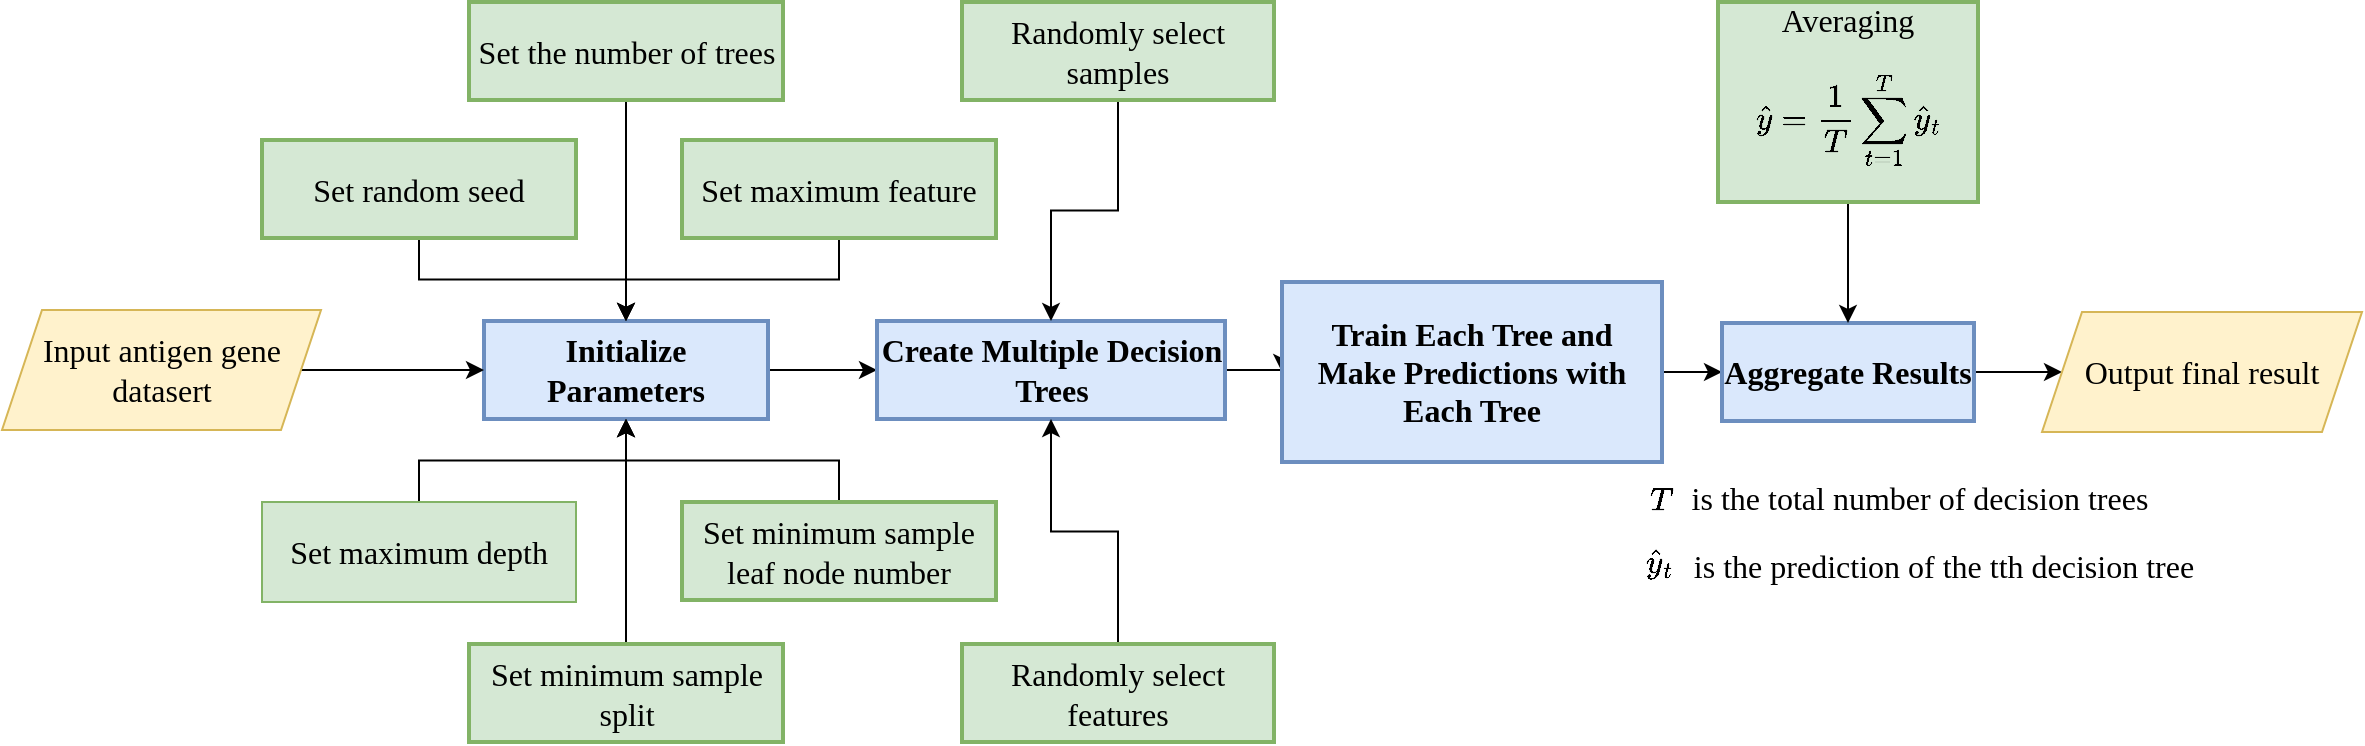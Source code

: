 <mxfile version="25.0.3">
  <diagram id="C5RBs43oDa-KdzZeNtuy" name="Page-1">
    <mxGraphModel dx="1367" dy="944" grid="1" gridSize="10" guides="1" tooltips="1" connect="1" arrows="1" fold="1" page="1" pageScale="1" pageWidth="1169" pageHeight="827" math="1" shadow="0">
      <root>
        <mxCell id="WIyWlLk6GJQsqaUBKTNV-0" />
        <mxCell id="WIyWlLk6GJQsqaUBKTNV-1" parent="WIyWlLk6GJQsqaUBKTNV-0" />
        <mxCell id="fILXi0ZJVg8vnTW4IqQn-80" style="edgeStyle=orthogonalEdgeStyle;rounded=0;orthogonalLoop=1;jettySize=auto;html=1;exitX=1;exitY=0.5;exitDx=0;exitDy=0;entryX=0;entryY=0.5;entryDx=0;entryDy=0;" edge="1" parent="WIyWlLk6GJQsqaUBKTNV-1" source="fILXi0ZJVg8vnTW4IqQn-2" target="fILXi0ZJVg8vnTW4IqQn-4">
          <mxGeometry relative="1" as="geometry" />
        </mxCell>
        <mxCell id="fILXi0ZJVg8vnTW4IqQn-2" value="Initialize Parameters" style="whiteSpace=wrap;strokeWidth=2;fillColor=#dae8fc;strokeColor=#6c8ebf;fontFamily=Times New Roman;fontSize=16;fontStyle=1" vertex="1" parent="WIyWlLk6GJQsqaUBKTNV-1">
          <mxGeometry x="301" y="359.5" width="142" height="49" as="geometry" />
        </mxCell>
        <mxCell id="fILXi0ZJVg8vnTW4IqQn-63" style="edgeStyle=orthogonalEdgeStyle;rounded=0;orthogonalLoop=1;jettySize=auto;html=1;exitX=1;exitY=0.5;exitDx=0;exitDy=0;entryX=0;entryY=0.5;entryDx=0;entryDy=0;" edge="1" parent="WIyWlLk6GJQsqaUBKTNV-1" source="fILXi0ZJVg8vnTW4IqQn-4" target="fILXi0ZJVg8vnTW4IqQn-5">
          <mxGeometry relative="1" as="geometry" />
        </mxCell>
        <mxCell id="fILXi0ZJVg8vnTW4IqQn-4" value="Create Multiple Decision Trees" style="whiteSpace=wrap;strokeWidth=2;fillColor=#dae8fc;strokeColor=#6c8ebf;fontFamily=Times New Roman;fontSize=16;fontStyle=1" vertex="1" parent="WIyWlLk6GJQsqaUBKTNV-1">
          <mxGeometry x="497.5" y="359.5" width="174" height="49" as="geometry" />
        </mxCell>
        <mxCell id="fILXi0ZJVg8vnTW4IqQn-81" style="edgeStyle=orthogonalEdgeStyle;rounded=0;orthogonalLoop=1;jettySize=auto;html=1;exitX=1;exitY=0.5;exitDx=0;exitDy=0;entryX=0;entryY=0.5;entryDx=0;entryDy=0;" edge="1" parent="WIyWlLk6GJQsqaUBKTNV-1" source="fILXi0ZJVg8vnTW4IqQn-5" target="fILXi0ZJVg8vnTW4IqQn-7">
          <mxGeometry relative="1" as="geometry" />
        </mxCell>
        <mxCell id="fILXi0ZJVg8vnTW4IqQn-5" value="Train Each Tree and&#xa;Make Predictions with Each Tree" style="whiteSpace=wrap;strokeWidth=2;fillColor=#dae8fc;strokeColor=#6c8ebf;fontFamily=Times New Roman;fontSize=16;fontStyle=1" vertex="1" parent="WIyWlLk6GJQsqaUBKTNV-1">
          <mxGeometry x="700" y="340" width="190" height="90" as="geometry" />
        </mxCell>
        <mxCell id="fILXi0ZJVg8vnTW4IqQn-60" style="edgeStyle=orthogonalEdgeStyle;rounded=0;orthogonalLoop=1;jettySize=auto;html=1;exitX=1;exitY=0.5;exitDx=0;exitDy=0;entryX=0;entryY=0.5;entryDx=0;entryDy=0;" edge="1" parent="WIyWlLk6GJQsqaUBKTNV-1" source="fILXi0ZJVg8vnTW4IqQn-7" target="fILXi0ZJVg8vnTW4IqQn-41">
          <mxGeometry relative="1" as="geometry" />
        </mxCell>
        <mxCell id="fILXi0ZJVg8vnTW4IqQn-7" value="Aggregate Results" style="whiteSpace=wrap;strokeWidth=2;fillColor=#dae8fc;strokeColor=#6c8ebf;fontFamily=Times New Roman;fontSize=16;fontStyle=1" vertex="1" parent="WIyWlLk6GJQsqaUBKTNV-1">
          <mxGeometry x="920" y="360.5" width="126" height="49" as="geometry" />
        </mxCell>
        <mxCell id="fILXi0ZJVg8vnTW4IqQn-67" style="edgeStyle=orthogonalEdgeStyle;rounded=0;orthogonalLoop=1;jettySize=auto;html=1;exitX=0.5;exitY=1;exitDx=0;exitDy=0;entryX=0.5;entryY=0;entryDx=0;entryDy=0;" edge="1" parent="WIyWlLk6GJQsqaUBKTNV-1" source="fILXi0ZJVg8vnTW4IqQn-10" target="fILXi0ZJVg8vnTW4IqQn-2">
          <mxGeometry relative="1" as="geometry" />
        </mxCell>
        <mxCell id="fILXi0ZJVg8vnTW4IqQn-10" value="Set maximum feature" style="whiteSpace=wrap;strokeWidth=2;fillColor=#d5e8d4;strokeColor=#82b366;fontFamily=Times New Roman;fontSize=16;fontStyle=0" vertex="1" parent="WIyWlLk6GJQsqaUBKTNV-1">
          <mxGeometry x="400" y="269" width="157" height="49" as="geometry" />
        </mxCell>
        <mxCell id="fILXi0ZJVg8vnTW4IqQn-64" style="edgeStyle=orthogonalEdgeStyle;rounded=0;orthogonalLoop=1;jettySize=auto;html=1;exitX=0.5;exitY=1;exitDx=0;exitDy=0;entryX=0.5;entryY=0;entryDx=0;entryDy=0;" edge="1" parent="WIyWlLk6GJQsqaUBKTNV-1" source="fILXi0ZJVg8vnTW4IqQn-11" target="fILXi0ZJVg8vnTW4IqQn-2">
          <mxGeometry relative="1" as="geometry" />
        </mxCell>
        <mxCell id="fILXi0ZJVg8vnTW4IqQn-11" value="Set the number of trees" style="whiteSpace=wrap;strokeWidth=2;fontFamily=Times New Roman;fontSize=16;fillColor=#d5e8d4;strokeColor=#82b366;" vertex="1" parent="WIyWlLk6GJQsqaUBKTNV-1">
          <mxGeometry x="293.5" y="200" width="157" height="49" as="geometry" />
        </mxCell>
        <mxCell id="fILXi0ZJVg8vnTW4IqQn-66" style="edgeStyle=orthogonalEdgeStyle;rounded=0;orthogonalLoop=1;jettySize=auto;html=1;exitX=0.5;exitY=1;exitDx=0;exitDy=0;entryX=0.5;entryY=0;entryDx=0;entryDy=0;" edge="1" parent="WIyWlLk6GJQsqaUBKTNV-1" source="fILXi0ZJVg8vnTW4IqQn-12" target="fILXi0ZJVg8vnTW4IqQn-2">
          <mxGeometry relative="1" as="geometry" />
        </mxCell>
        <mxCell id="fILXi0ZJVg8vnTW4IqQn-12" value="Set random seed" style="whiteSpace=wrap;strokeWidth=2;fontFamily=Times New Roman;fontSize=16;fillColor=#d5e8d4;strokeColor=#82b366;fontStyle=0" vertex="1" parent="WIyWlLk6GJQsqaUBKTNV-1">
          <mxGeometry x="190" y="269" width="157" height="49" as="geometry" />
        </mxCell>
        <mxCell id="fILXi0ZJVg8vnTW4IqQn-74" style="edgeStyle=orthogonalEdgeStyle;rounded=0;orthogonalLoop=1;jettySize=auto;html=1;exitX=0.5;exitY=0;exitDx=0;exitDy=0;entryX=0.5;entryY=1;entryDx=0;entryDy=0;" edge="1" parent="WIyWlLk6GJQsqaUBKTNV-1" source="fILXi0ZJVg8vnTW4IqQn-14" target="fILXi0ZJVg8vnTW4IqQn-4">
          <mxGeometry relative="1" as="geometry" />
        </mxCell>
        <mxCell id="fILXi0ZJVg8vnTW4IqQn-14" value="Randomly select features" style="whiteSpace=wrap;strokeWidth=2;fillColor=#d5e8d4;strokeColor=#82b366;fontFamily=Times New Roman;fontSize=16;" vertex="1" parent="WIyWlLk6GJQsqaUBKTNV-1">
          <mxGeometry x="540" y="521" width="156" height="49" as="geometry" />
        </mxCell>
        <mxCell id="fILXi0ZJVg8vnTW4IqQn-82" style="edgeStyle=orthogonalEdgeStyle;rounded=0;orthogonalLoop=1;jettySize=auto;html=1;exitX=0.5;exitY=1;exitDx=0;exitDy=0;entryX=0.5;entryY=0;entryDx=0;entryDy=0;" edge="1" parent="WIyWlLk6GJQsqaUBKTNV-1" source="fILXi0ZJVg8vnTW4IqQn-16" target="fILXi0ZJVg8vnTW4IqQn-7">
          <mxGeometry relative="1" as="geometry" />
        </mxCell>
        <mxCell id="fILXi0ZJVg8vnTW4IqQn-16" value="Averaging$$\hat{y}=\frac{1}{T}\sum_{t=1}^T\hat{y}_t$$" style="whiteSpace=wrap;strokeWidth=2;fillColor=#d5e8d4;strokeColor=#82b366;fontFamily=Times New Roman;fontSize=16;" vertex="1" parent="WIyWlLk6GJQsqaUBKTNV-1">
          <mxGeometry x="918" y="200" width="130" height="100" as="geometry" />
        </mxCell>
        <mxCell id="fILXi0ZJVg8vnTW4IqQn-58" style="edgeStyle=orthogonalEdgeStyle;rounded=0;orthogonalLoop=1;jettySize=auto;html=1;exitX=1;exitY=0.5;exitDx=0;exitDy=0;entryX=0;entryY=0.5;entryDx=0;entryDy=0;" edge="1" parent="WIyWlLk6GJQsqaUBKTNV-1" source="fILXi0ZJVg8vnTW4IqQn-39" target="fILXi0ZJVg8vnTW4IqQn-2">
          <mxGeometry relative="1" as="geometry" />
        </mxCell>
        <mxCell id="fILXi0ZJVg8vnTW4IqQn-39" value="&lt;font style=&quot;font-size: 16px;&quot; face=&quot;Times New Roman&quot;&gt;Input antigen gene datasert&lt;/font&gt;" style="shape=parallelogram;perimeter=parallelogramPerimeter;whiteSpace=wrap;html=1;fixedSize=1;fillColor=#fff2cc;strokeColor=#d6b656;" vertex="1" parent="WIyWlLk6GJQsqaUBKTNV-1">
          <mxGeometry x="60" y="354" width="159.5" height="60" as="geometry" />
        </mxCell>
        <mxCell id="fILXi0ZJVg8vnTW4IqQn-41" value="&lt;font style=&quot;font-size: 16px;&quot; face=&quot;Times New Roman&quot;&gt;Output final result&lt;/font&gt;" style="shape=parallelogram;perimeter=parallelogramPerimeter;whiteSpace=wrap;html=1;fixedSize=1;fillColor=#fff2cc;strokeColor=#d6b656;" vertex="1" parent="WIyWlLk6GJQsqaUBKTNV-1">
          <mxGeometry x="1080" y="355" width="160" height="60" as="geometry" />
        </mxCell>
        <mxCell id="fILXi0ZJVg8vnTW4IqQn-69" style="edgeStyle=orthogonalEdgeStyle;rounded=0;orthogonalLoop=1;jettySize=auto;html=1;exitX=0.5;exitY=0;exitDx=0;exitDy=0;entryX=0.5;entryY=1;entryDx=0;entryDy=0;" edge="1" parent="WIyWlLk6GJQsqaUBKTNV-1" source="fILXi0ZJVg8vnTW4IqQn-45" target="fILXi0ZJVg8vnTW4IqQn-2">
          <mxGeometry relative="1" as="geometry" />
        </mxCell>
        <mxCell id="fILXi0ZJVg8vnTW4IqQn-45" value="&lt;font style=&quot;font-size: 16px;&quot; face=&quot;Times New Roman&quot;&gt;Set maximum depth&lt;/font&gt;" style="rounded=0;whiteSpace=wrap;html=1;fillColor=#d5e8d4;strokeColor=#82b366;" vertex="1" parent="WIyWlLk6GJQsqaUBKTNV-1">
          <mxGeometry x="190" y="450" width="157" height="50" as="geometry" />
        </mxCell>
        <mxCell id="fILXi0ZJVg8vnTW4IqQn-68" style="edgeStyle=orthogonalEdgeStyle;rounded=0;orthogonalLoop=1;jettySize=auto;html=1;exitX=0.5;exitY=0;exitDx=0;exitDy=0;" edge="1" parent="WIyWlLk6GJQsqaUBKTNV-1" source="fILXi0ZJVg8vnTW4IqQn-52" target="fILXi0ZJVg8vnTW4IqQn-2">
          <mxGeometry relative="1" as="geometry" />
        </mxCell>
        <mxCell id="fILXi0ZJVg8vnTW4IqQn-52" value="Set minimum sample split" style="whiteSpace=wrap;strokeWidth=2;fillColor=#d5e8d4;strokeColor=#82b366;fontFamily=Times New Roman;fontSize=16;fontStyle=0" vertex="1" parent="WIyWlLk6GJQsqaUBKTNV-1">
          <mxGeometry x="293.5" y="521" width="157" height="49" as="geometry" />
        </mxCell>
        <mxCell id="fILXi0ZJVg8vnTW4IqQn-71" style="edgeStyle=orthogonalEdgeStyle;rounded=0;orthogonalLoop=1;jettySize=auto;html=1;exitX=0.5;exitY=0;exitDx=0;exitDy=0;entryX=0.5;entryY=1;entryDx=0;entryDy=0;" edge="1" parent="WIyWlLk6GJQsqaUBKTNV-1" source="fILXi0ZJVg8vnTW4IqQn-53" target="fILXi0ZJVg8vnTW4IqQn-2">
          <mxGeometry relative="1" as="geometry" />
        </mxCell>
        <mxCell id="fILXi0ZJVg8vnTW4IqQn-53" value="Set minimum sample leaf node number" style="whiteSpace=wrap;strokeWidth=2;fillColor=#d5e8d4;strokeColor=#82b366;fontFamily=Times New Roman;fontSize=16;fontStyle=0" vertex="1" parent="WIyWlLk6GJQsqaUBKTNV-1">
          <mxGeometry x="400" y="450" width="157" height="49" as="geometry" />
        </mxCell>
        <mxCell id="fILXi0ZJVg8vnTW4IqQn-73" style="edgeStyle=orthogonalEdgeStyle;rounded=0;orthogonalLoop=1;jettySize=auto;html=1;exitX=0.5;exitY=1;exitDx=0;exitDy=0;entryX=0.5;entryY=0;entryDx=0;entryDy=0;" edge="1" parent="WIyWlLk6GJQsqaUBKTNV-1" source="fILXi0ZJVg8vnTW4IqQn-13" target="fILXi0ZJVg8vnTW4IqQn-4">
          <mxGeometry relative="1" as="geometry" />
        </mxCell>
        <mxCell id="fILXi0ZJVg8vnTW4IqQn-13" value="Randomly select samples" style="whiteSpace=wrap;strokeWidth=2;fillColor=#d5e8d4;strokeColor=#82b366;fontFamily=Times New Roman;fontSize=16;" vertex="1" parent="WIyWlLk6GJQsqaUBKTNV-1">
          <mxGeometry x="540" y="200" width="156" height="49" as="geometry" />
        </mxCell>
        <mxCell id="fILXi0ZJVg8vnTW4IqQn-83" value="$${T}$$" style="whiteSpace=wrap;strokeWidth=2;fontFamily=Times New Roman;fontSize=16;strokeColor=none;" vertex="1" parent="WIyWlLk6GJQsqaUBKTNV-1">
          <mxGeometry x="882" y="436" width="16" height="23" as="geometry" />
        </mxCell>
        <mxCell id="fILXi0ZJVg8vnTW4IqQn-85" value="&lt;span style=&quot;font-family: &amp;quot;Times New Roman&amp;quot;; font-size: 16px;&quot;&gt;&amp;nbsp;is the total number of decision trees&lt;/span&gt;" style="rounded=0;whiteSpace=wrap;html=1;strokeColor=none;" vertex="1" parent="WIyWlLk6GJQsqaUBKTNV-1">
          <mxGeometry x="897" y="437.5" width="240" height="21" as="geometry" />
        </mxCell>
        <mxCell id="fILXi0ZJVg8vnTW4IqQn-87" value="&lt;font style=&quot;font-size: 16px;&quot; face=&quot;Times New Roman&quot;&gt;$$\hat{y}_t$$&lt;/font&gt;" style="rounded=0;whiteSpace=wrap;html=1;strokeColor=none;" vertex="1" parent="WIyWlLk6GJQsqaUBKTNV-1">
          <mxGeometry x="879" y="469" width="20" height="21" as="geometry" />
        </mxCell>
        <mxCell id="fILXi0ZJVg8vnTW4IqQn-88" value="&lt;font style=&quot;font-size: 16px;&quot; face=&quot;Times New Roman&quot;&gt;is the prediction of the tth decision tree&lt;/font&gt;" style="rounded=0;whiteSpace=wrap;html=1;strokeColor=none;" vertex="1" parent="WIyWlLk6GJQsqaUBKTNV-1">
          <mxGeometry x="901" y="472" width="260" height="20" as="geometry" />
        </mxCell>
      </root>
    </mxGraphModel>
  </diagram>
</mxfile>
